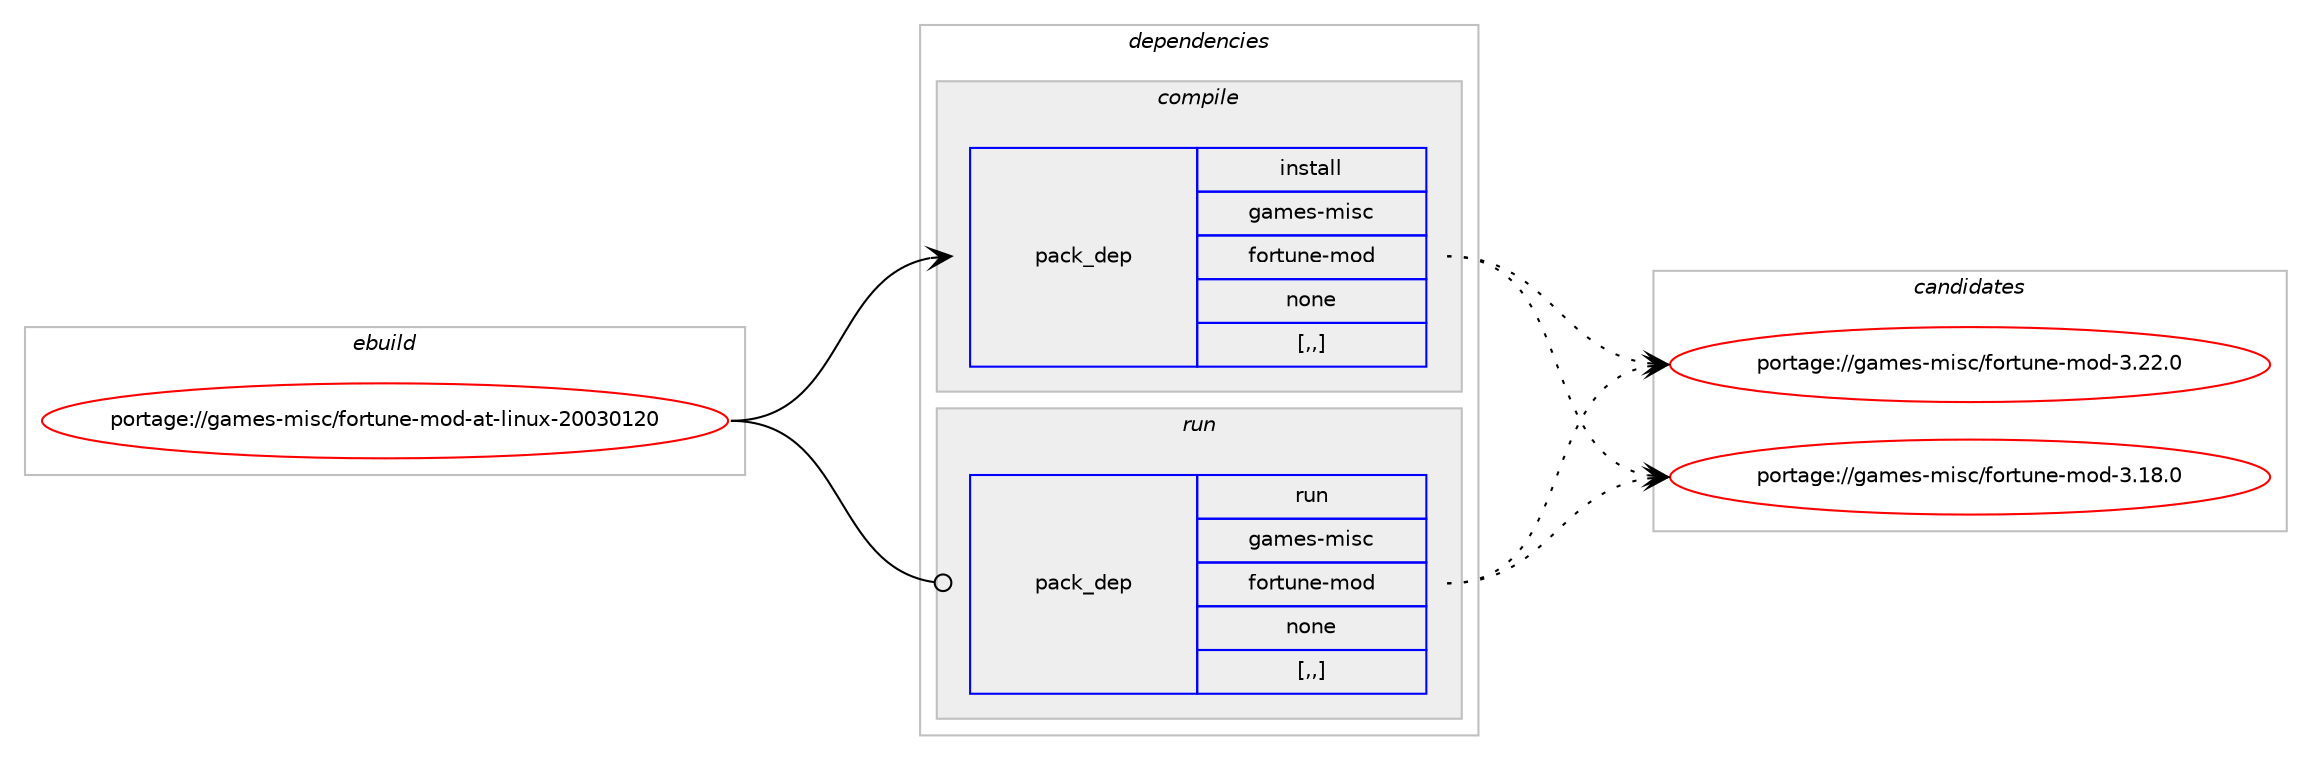 digraph prolog {

# *************
# Graph options
# *************

newrank=true;
concentrate=true;
compound=true;
graph [rankdir=LR,fontname=Helvetica,fontsize=10,ranksep=1.5];#, ranksep=2.5, nodesep=0.2];
edge  [arrowhead=vee];
node  [fontname=Helvetica,fontsize=10];

# **********
# The ebuild
# **********

subgraph cluster_leftcol {
color=gray;
label=<<i>ebuild</i>>;
id [label="portage://games-misc/fortune-mod-at-linux-20030120", color=red, width=4, href="../games-misc/fortune-mod-at-linux-20030120.svg"];
}

# ****************
# The dependencies
# ****************

subgraph cluster_midcol {
color=gray;
label=<<i>dependencies</i>>;
subgraph cluster_compile {
fillcolor="#eeeeee";
style=filled;
label=<<i>compile</i>>;
subgraph pack165512 {
dependency231511 [label=<<TABLE BORDER="0" CELLBORDER="1" CELLSPACING="0" CELLPADDING="4" WIDTH="220"><TR><TD ROWSPAN="6" CELLPADDING="30">pack_dep</TD></TR><TR><TD WIDTH="110">install</TD></TR><TR><TD>games-misc</TD></TR><TR><TD>fortune-mod</TD></TR><TR><TD>none</TD></TR><TR><TD>[,,]</TD></TR></TABLE>>, shape=none, color=blue];
}
id:e -> dependency231511:w [weight=20,style="solid",arrowhead="vee"];
}
subgraph cluster_compileandrun {
fillcolor="#eeeeee";
style=filled;
label=<<i>compile and run</i>>;
}
subgraph cluster_run {
fillcolor="#eeeeee";
style=filled;
label=<<i>run</i>>;
subgraph pack165513 {
dependency231512 [label=<<TABLE BORDER="0" CELLBORDER="1" CELLSPACING="0" CELLPADDING="4" WIDTH="220"><TR><TD ROWSPAN="6" CELLPADDING="30">pack_dep</TD></TR><TR><TD WIDTH="110">run</TD></TR><TR><TD>games-misc</TD></TR><TR><TD>fortune-mod</TD></TR><TR><TD>none</TD></TR><TR><TD>[,,]</TD></TR></TABLE>>, shape=none, color=blue];
}
id:e -> dependency231512:w [weight=20,style="solid",arrowhead="odot"];
}
}

# **************
# The candidates
# **************

subgraph cluster_choices {
rank=same;
color=gray;
label=<<i>candidates</i>>;

subgraph choice165512 {
color=black;
nodesep=1;
choice103971091011154510910511599471021111141161171101014510911110045514650504648 [label="portage://games-misc/fortune-mod-3.22.0", color=red, width=4,href="../games-misc/fortune-mod-3.22.0.svg"];
choice103971091011154510910511599471021111141161171101014510911110045514649564648 [label="portage://games-misc/fortune-mod-3.18.0", color=red, width=4,href="../games-misc/fortune-mod-3.18.0.svg"];
dependency231511:e -> choice103971091011154510910511599471021111141161171101014510911110045514650504648:w [style=dotted,weight="100"];
dependency231511:e -> choice103971091011154510910511599471021111141161171101014510911110045514649564648:w [style=dotted,weight="100"];
}
subgraph choice165513 {
color=black;
nodesep=1;
choice103971091011154510910511599471021111141161171101014510911110045514650504648 [label="portage://games-misc/fortune-mod-3.22.0", color=red, width=4,href="../games-misc/fortune-mod-3.22.0.svg"];
choice103971091011154510910511599471021111141161171101014510911110045514649564648 [label="portage://games-misc/fortune-mod-3.18.0", color=red, width=4,href="../games-misc/fortune-mod-3.18.0.svg"];
dependency231512:e -> choice103971091011154510910511599471021111141161171101014510911110045514650504648:w [style=dotted,weight="100"];
dependency231512:e -> choice103971091011154510910511599471021111141161171101014510911110045514649564648:w [style=dotted,weight="100"];
}
}

}
